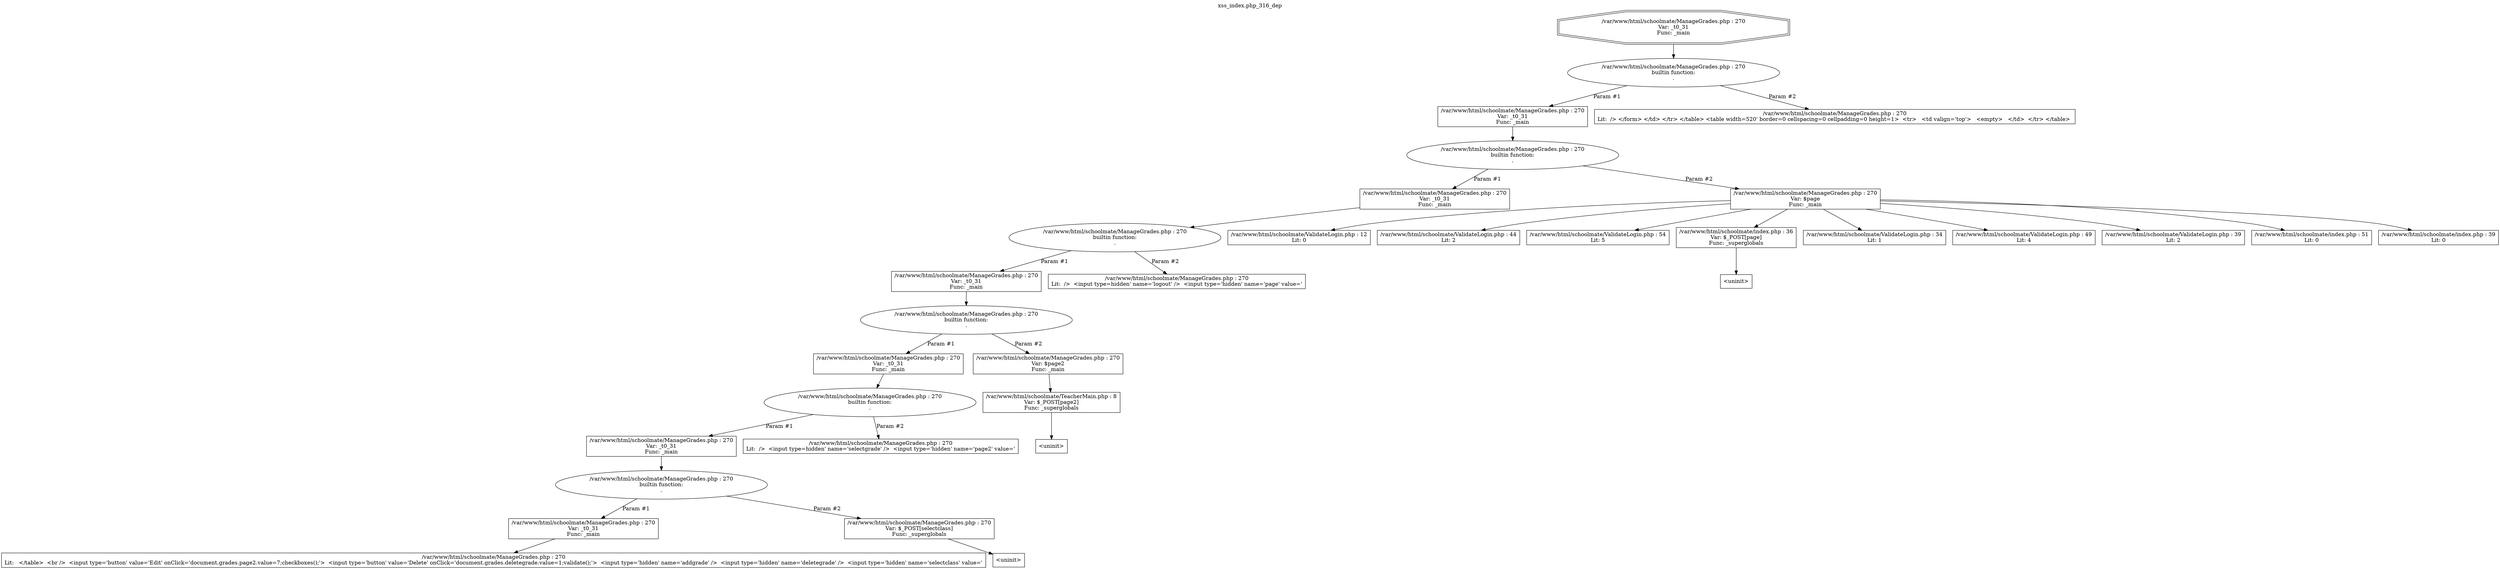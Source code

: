 digraph cfg {
  label="xss_index.php_316_dep";
  labelloc=t;
  n1 [shape=doubleoctagon, label="/var/www/html/schoolmate/ManageGrades.php : 270\nVar: _t0_31\nFunc: _main\n"];
  n2 [shape=ellipse, label="/var/www/html/schoolmate/ManageGrades.php : 270\nbuiltin function:\n.\n"];
  n3 [shape=box, label="/var/www/html/schoolmate/ManageGrades.php : 270\nVar: _t0_31\nFunc: _main\n"];
  n4 [shape=ellipse, label="/var/www/html/schoolmate/ManageGrades.php : 270\nbuiltin function:\n.\n"];
  n5 [shape=box, label="/var/www/html/schoolmate/ManageGrades.php : 270\nVar: _t0_31\nFunc: _main\n"];
  n6 [shape=ellipse, label="/var/www/html/schoolmate/ManageGrades.php : 270\nbuiltin function:\n.\n"];
  n7 [shape=box, label="/var/www/html/schoolmate/ManageGrades.php : 270\nVar: _t0_31\nFunc: _main\n"];
  n8 [shape=ellipse, label="/var/www/html/schoolmate/ManageGrades.php : 270\nbuiltin function:\n.\n"];
  n9 [shape=box, label="/var/www/html/schoolmate/ManageGrades.php : 270\nVar: _t0_31\nFunc: _main\n"];
  n10 [shape=ellipse, label="/var/www/html/schoolmate/ManageGrades.php : 270\nbuiltin function:\n.\n"];
  n11 [shape=box, label="/var/www/html/schoolmate/ManageGrades.php : 270\nVar: _t0_31\nFunc: _main\n"];
  n12 [shape=ellipse, label="/var/www/html/schoolmate/ManageGrades.php : 270\nbuiltin function:\n.\n"];
  n13 [shape=box, label="/var/www/html/schoolmate/ManageGrades.php : 270\nVar: _t0_31\nFunc: _main\n"];
  n14 [shape=box, label="/var/www/html/schoolmate/ManageGrades.php : 270\nLit:   </table>  <br />  <input type='button' value='Edit' onClick='document.grades.page2.value=7;checkboxes();'>  <input type='button' value='Delete' onClick='document.grades.deletegrade.value=1;validate();'>  <input type='hidden' name='addgrade' />  <input type='hidden' name='deletegrade' />  <input type='hidden' name='selectclass' value='\n"];
  n15 [shape=box, label="/var/www/html/schoolmate/ManageGrades.php : 270\nVar: $_POST[selectclass]\nFunc: _superglobals\n"];
  n16 [shape=box, label="<uninit>"];
  n17 [shape=box, label="/var/www/html/schoolmate/ManageGrades.php : 270\nLit:  />  <input type=hidden' name='selectgrade' />  <input type='hidden' name='page2' value='\n"];
  n18 [shape=box, label="/var/www/html/schoolmate/ManageGrades.php : 270\nVar: $page2\nFunc: _main\n"];
  n19 [shape=box, label="/var/www/html/schoolmate/TeacherMain.php : 8\nVar: $_POST[page2]\nFunc: _superglobals\n"];
  n20 [shape=box, label="<uninit>"];
  n21 [shape=box, label="/var/www/html/schoolmate/ManageGrades.php : 270\nLit:  />  <input type=hidden' name='logout' />  <input type='hidden' name='page' value='\n"];
  n22 [shape=box, label="/var/www/html/schoolmate/ManageGrades.php : 270\nVar: $page\nFunc: _main\n"];
  n23 [shape=box, label="/var/www/html/schoolmate/ValidateLogin.php : 12\nLit: 0\n"];
  n24 [shape=box, label="/var/www/html/schoolmate/ValidateLogin.php : 44\nLit: 2\n"];
  n25 [shape=box, label="/var/www/html/schoolmate/ValidateLogin.php : 54\nLit: 5\n"];
  n26 [shape=box, label="/var/www/html/schoolmate/index.php : 36\nVar: $_POST[page]\nFunc: _superglobals\n"];
  n27 [shape=box, label="<uninit>"];
  n28 [shape=box, label="/var/www/html/schoolmate/ValidateLogin.php : 34\nLit: 1\n"];
  n29 [shape=box, label="/var/www/html/schoolmate/ValidateLogin.php : 49\nLit: 4\n"];
  n30 [shape=box, label="/var/www/html/schoolmate/ValidateLogin.php : 39\nLit: 2\n"];
  n31 [shape=box, label="/var/www/html/schoolmate/index.php : 51\nLit: 0\n"];
  n32 [shape=box, label="/var/www/html/schoolmate/index.php : 39\nLit: 0\n"];
  n33 [shape=box, label="/var/www/html/schoolmate/ManageGrades.php : 270\nLit:  /> </form> </td> </tr> </table> <table width=520' border=0 cellspacing=0 cellpadding=0 height=1>  <tr>   <td valign='top'>   <empty>   </td>  </tr> </table> \n"];
  n1 -> n2;
  n3 -> n4;
  n5 -> n6;
  n7 -> n8;
  n9 -> n10;
  n11 -> n12;
  n13 -> n14;
  n12 -> n13[label="Param #1"];
  n12 -> n15[label="Param #2"];
  n15 -> n16;
  n10 -> n11[label="Param #1"];
  n10 -> n17[label="Param #2"];
  n8 -> n9[label="Param #1"];
  n8 -> n18[label="Param #2"];
  n19 -> n20;
  n18 -> n19;
  n6 -> n7[label="Param #1"];
  n6 -> n21[label="Param #2"];
  n4 -> n5[label="Param #1"];
  n4 -> n22[label="Param #2"];
  n22 -> n23;
  n22 -> n24;
  n22 -> n25;
  n22 -> n26;
  n22 -> n28;
  n22 -> n29;
  n22 -> n30;
  n22 -> n31;
  n22 -> n32;
  n26 -> n27;
  n2 -> n3[label="Param #1"];
  n2 -> n33[label="Param #2"];
}
